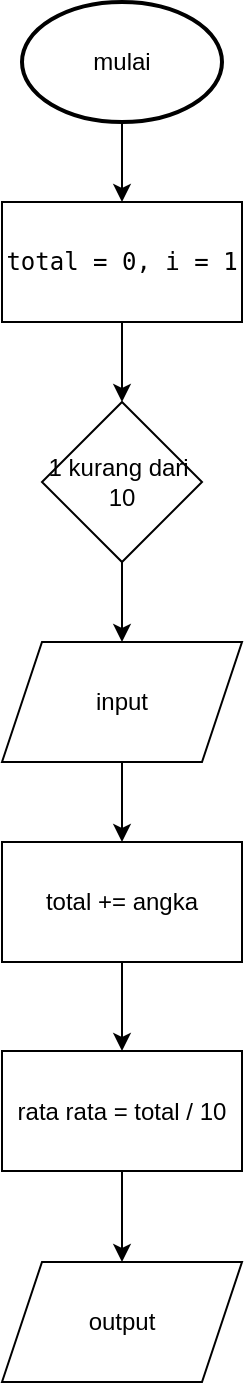 <mxfile version="26.0.12">
  <diagram id="C5RBs43oDa-KdzZeNtuy" name="Page-1">
    <mxGraphModel dx="1723" dy="708" grid="1" gridSize="10" guides="1" tooltips="1" connect="1" arrows="1" fold="1" page="1" pageScale="1" pageWidth="827" pageHeight="1169" math="0" shadow="0">
      <root>
        <mxCell id="WIyWlLk6GJQsqaUBKTNV-0" />
        <mxCell id="WIyWlLk6GJQsqaUBKTNV-1" parent="WIyWlLk6GJQsqaUBKTNV-0" />
        <mxCell id="xYQhOIxSLyX6GgqdLLuX-4" style="edgeStyle=orthogonalEdgeStyle;rounded=0;orthogonalLoop=1;jettySize=auto;html=1;exitX=0.5;exitY=1;exitDx=0;exitDy=0;exitPerimeter=0;entryX=0.5;entryY=0;entryDx=0;entryDy=0;" edge="1" parent="WIyWlLk6GJQsqaUBKTNV-1" source="xYQhOIxSLyX6GgqdLLuX-1" target="xYQhOIxSLyX6GgqdLLuX-2">
          <mxGeometry relative="1" as="geometry" />
        </mxCell>
        <mxCell id="xYQhOIxSLyX6GgqdLLuX-1" value="mulai" style="strokeWidth=2;html=1;shape=mxgraph.flowchart.start_1;whiteSpace=wrap;" vertex="1" parent="WIyWlLk6GJQsqaUBKTNV-1">
          <mxGeometry x="180" y="60" width="100" height="60" as="geometry" />
        </mxCell>
        <mxCell id="xYQhOIxSLyX6GgqdLLuX-5" style="edgeStyle=orthogonalEdgeStyle;rounded=0;orthogonalLoop=1;jettySize=auto;html=1;exitX=0.5;exitY=1;exitDx=0;exitDy=0;entryX=0.5;entryY=0;entryDx=0;entryDy=0;" edge="1" parent="WIyWlLk6GJQsqaUBKTNV-1" source="xYQhOIxSLyX6GgqdLLuX-2" target="xYQhOIxSLyX6GgqdLLuX-3">
          <mxGeometry relative="1" as="geometry" />
        </mxCell>
        <mxCell id="xYQhOIxSLyX6GgqdLLuX-2" value="&lt;font face=&quot;monospace&quot;&gt;total = 0, i = 1&lt;/font&gt;" style="rounded=0;whiteSpace=wrap;html=1;" vertex="1" parent="WIyWlLk6GJQsqaUBKTNV-1">
          <mxGeometry x="170" y="160" width="120" height="60" as="geometry" />
        </mxCell>
        <mxCell id="xYQhOIxSLyX6GgqdLLuX-7" style="edgeStyle=orthogonalEdgeStyle;rounded=0;orthogonalLoop=1;jettySize=auto;html=1;exitX=0.5;exitY=1;exitDx=0;exitDy=0;entryX=0.5;entryY=0;entryDx=0;entryDy=0;" edge="1" parent="WIyWlLk6GJQsqaUBKTNV-1" source="xYQhOIxSLyX6GgqdLLuX-3" target="xYQhOIxSLyX6GgqdLLuX-6">
          <mxGeometry relative="1" as="geometry" />
        </mxCell>
        <mxCell id="xYQhOIxSLyX6GgqdLLuX-3" value="1 kurang dari&amp;nbsp;&lt;div&gt;10&lt;/div&gt;" style="rhombus;whiteSpace=wrap;html=1;" vertex="1" parent="WIyWlLk6GJQsqaUBKTNV-1">
          <mxGeometry x="190" y="260" width="80" height="80" as="geometry" />
        </mxCell>
        <mxCell id="xYQhOIxSLyX6GgqdLLuX-9" style="edgeStyle=orthogonalEdgeStyle;rounded=0;orthogonalLoop=1;jettySize=auto;html=1;exitX=0.5;exitY=1;exitDx=0;exitDy=0;entryX=0.5;entryY=0;entryDx=0;entryDy=0;" edge="1" parent="WIyWlLk6GJQsqaUBKTNV-1" source="xYQhOIxSLyX6GgqdLLuX-6" target="xYQhOIxSLyX6GgqdLLuX-8">
          <mxGeometry relative="1" as="geometry" />
        </mxCell>
        <mxCell id="xYQhOIxSLyX6GgqdLLuX-6" value="input" style="shape=parallelogram;perimeter=parallelogramPerimeter;whiteSpace=wrap;html=1;fixedSize=1;" vertex="1" parent="WIyWlLk6GJQsqaUBKTNV-1">
          <mxGeometry x="170" y="380" width="120" height="60" as="geometry" />
        </mxCell>
        <mxCell id="xYQhOIxSLyX6GgqdLLuX-12" value="" style="edgeStyle=orthogonalEdgeStyle;rounded=0;orthogonalLoop=1;jettySize=auto;html=1;" edge="1" parent="WIyWlLk6GJQsqaUBKTNV-1" source="xYQhOIxSLyX6GgqdLLuX-8" target="xYQhOIxSLyX6GgqdLLuX-10">
          <mxGeometry relative="1" as="geometry" />
        </mxCell>
        <mxCell id="xYQhOIxSLyX6GgqdLLuX-8" value="total += angka" style="rounded=0;whiteSpace=wrap;html=1;" vertex="1" parent="WIyWlLk6GJQsqaUBKTNV-1">
          <mxGeometry x="170" y="480" width="120" height="60" as="geometry" />
        </mxCell>
        <mxCell id="xYQhOIxSLyX6GgqdLLuX-14" style="edgeStyle=orthogonalEdgeStyle;rounded=0;orthogonalLoop=1;jettySize=auto;html=1;exitX=0.5;exitY=1;exitDx=0;exitDy=0;entryX=0.5;entryY=0;entryDx=0;entryDy=0;" edge="1" parent="WIyWlLk6GJQsqaUBKTNV-1" source="xYQhOIxSLyX6GgqdLLuX-10" target="xYQhOIxSLyX6GgqdLLuX-13">
          <mxGeometry relative="1" as="geometry" />
        </mxCell>
        <mxCell id="xYQhOIxSLyX6GgqdLLuX-10" value="rata rata = total / 10" style="rounded=0;whiteSpace=wrap;html=1;" vertex="1" parent="WIyWlLk6GJQsqaUBKTNV-1">
          <mxGeometry x="170" y="584.5" width="120" height="60" as="geometry" />
        </mxCell>
        <mxCell id="xYQhOIxSLyX6GgqdLLuX-13" value="output" style="shape=parallelogram;perimeter=parallelogramPerimeter;whiteSpace=wrap;html=1;fixedSize=1;" vertex="1" parent="WIyWlLk6GJQsqaUBKTNV-1">
          <mxGeometry x="170" y="690" width="120" height="60" as="geometry" />
        </mxCell>
      </root>
    </mxGraphModel>
  </diagram>
</mxfile>
